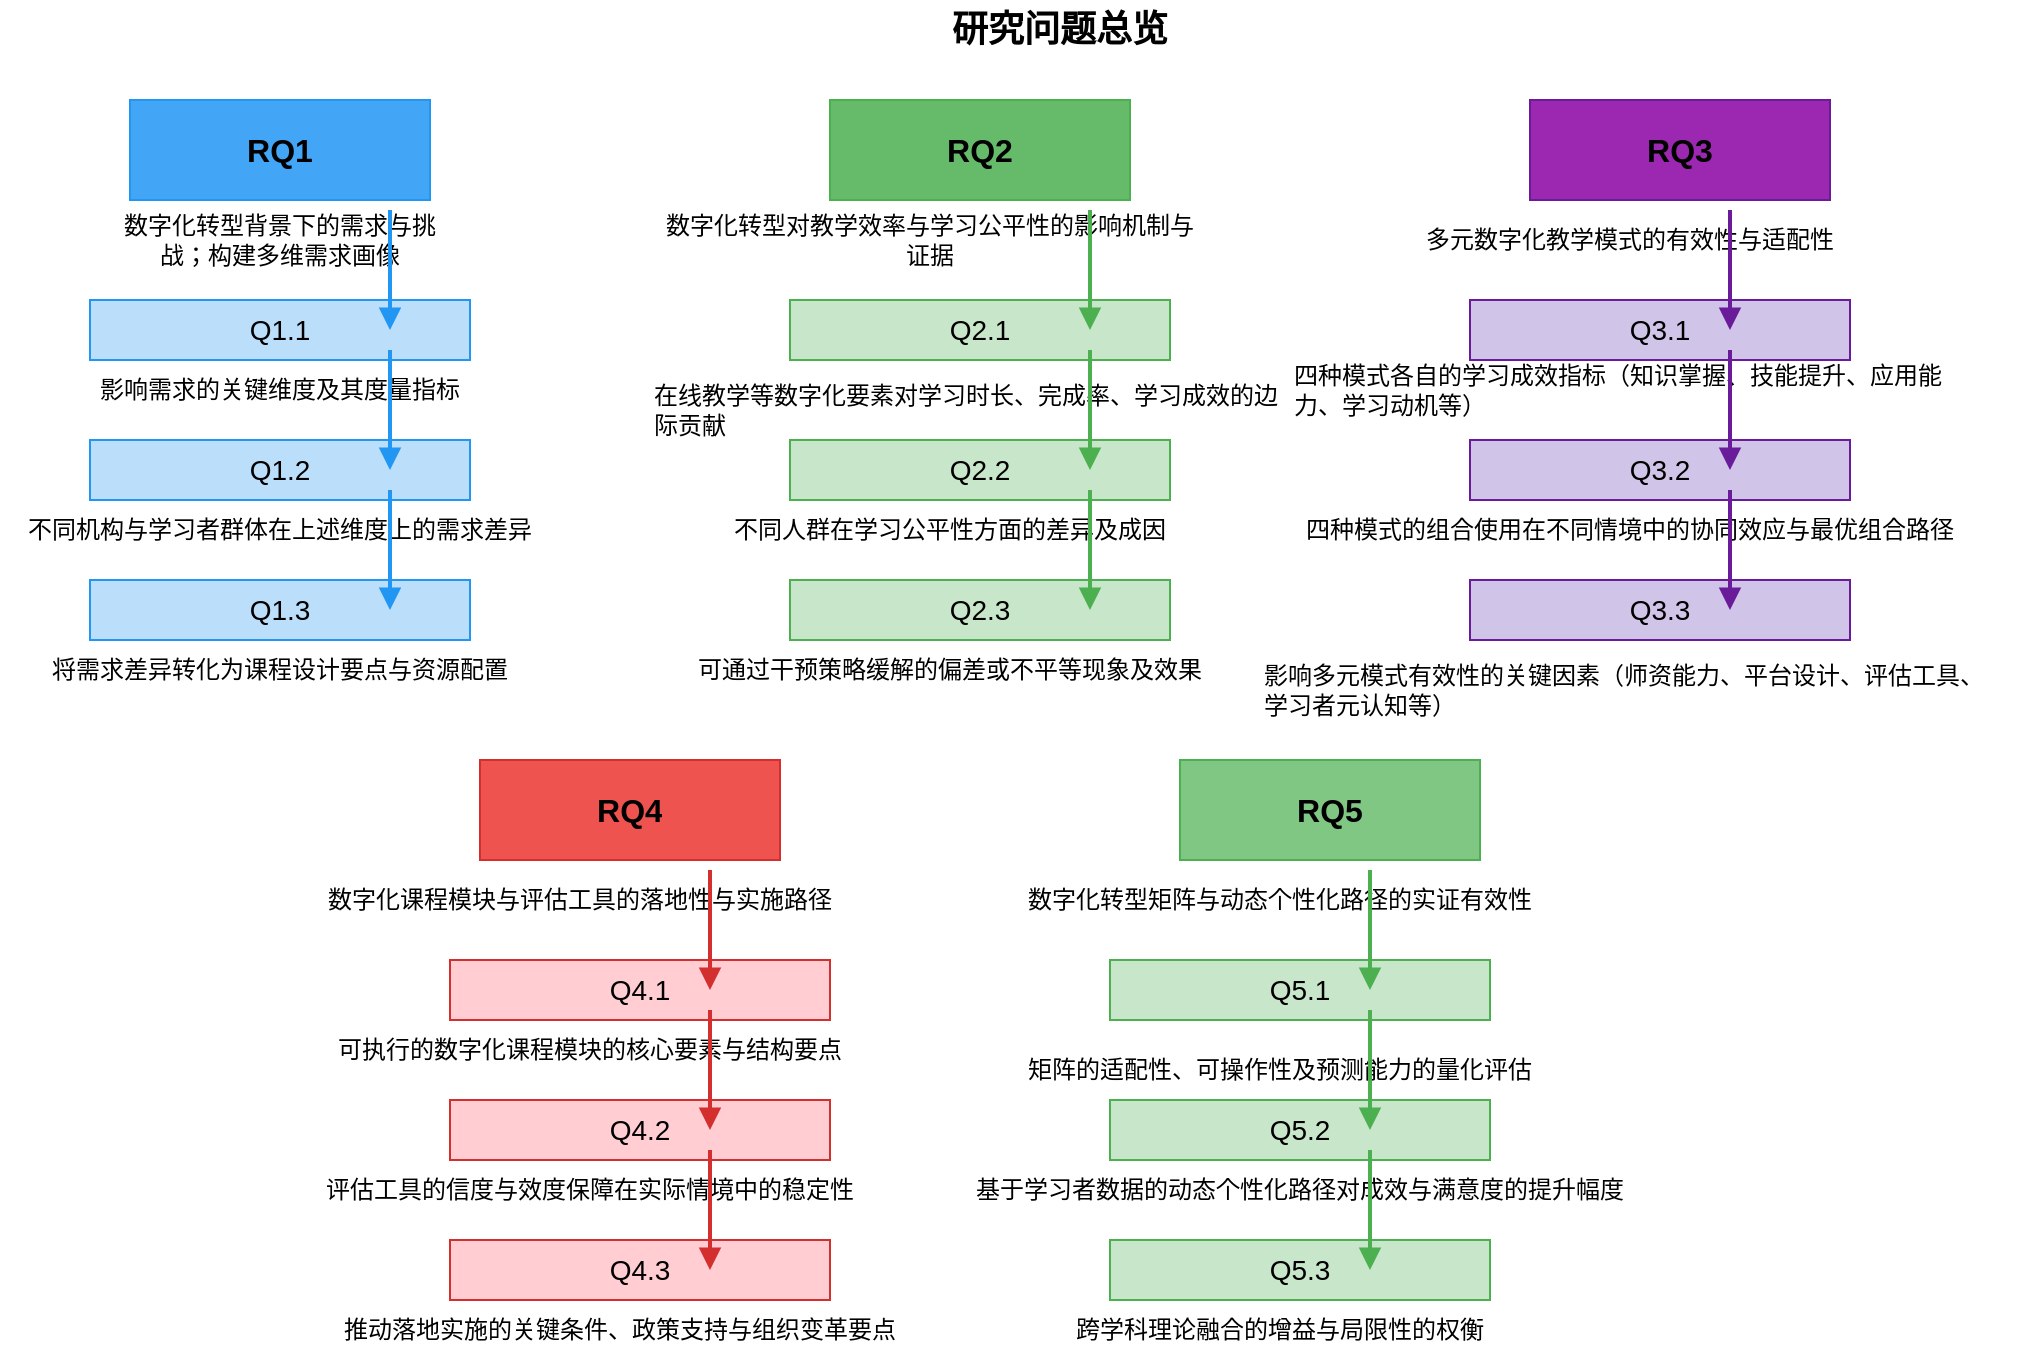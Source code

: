 <mxfile version="28.1.0">
  <diagram name="Page-1" id="diagram-1">
    <mxGraphModel dx="1420" dy="743" grid="1" gridSize="10" guides="1" tooltips="1" connect="1" arrows="1" fold="1" page="1" pageScale="1" pageWidth="1600" pageHeight="1000" background="#ffffff" math="0" shadow="0">
      <root>
        <mxCell id="0" />
        <mxCell id="1" parent="0" />
        <mxCell id="title" value="研究问题总览" style="text;html=1;strokeColor=none;fillColor=none;align=center;verticalAlign=middle;whiteSpace=wrap;rounded=0;fontSize=18;fontStyle=1;" parent="1" vertex="1">
          <mxGeometry x="435" y="40" width="230" height="30" as="geometry" />
        </mxCell>
        <mxCell id="rq1" value="RQ1" style="rounded=0;whiteSpace=wrap;overflow=hidden;html=1;fontWeight=bold;fontSize=16;fontStyle=1;fillColor=#42a5f5;strokeColor=#2196f3;" parent="1" vertex="1">
          <mxGeometry x="85" y="90" width="150" height="50" as="geometry" />
        </mxCell>
        <mxCell id="rq1-label" value="数字化转型背景下的需求与挑战；构建多维需求画像" style="text;html=1;strokeColor=none;fillColor=none;align=center;verticalAlign=middle;whiteSpace=wrap;rounded=0;fontSize=12;" parent="1" vertex="1">
          <mxGeometry x="80" y="140" width="160" height="40" as="geometry" />
        </mxCell>
        <mxCell id="q1.1" value="Q1.1" style="rounded=0;whiteSpace=wrap;overflow=hidden;html=1;fillColor=#bbdefb;strokeColor=#2196f3;fontSize=14;" parent="1" vertex="1">
          <mxGeometry x="65" y="190" width="190" height="30" as="geometry" />
        </mxCell>
        <mxCell id="q1.1-label" value="影响需求的关键维度及其度量指标" style="text;html=1;strokeColor=none;fillColor=none;align=center;verticalAlign=middle;whiteSpace=wrap;rounded=0;fontSize=12;" parent="1" vertex="1">
          <mxGeometry x="50" y="220" width="220" height="30" as="geometry" />
        </mxCell>
        <mxCell id="arrow-q1.1" value="" style="endArrow=block;html=1;rounded=0;strokeWidth=2;strokeColor=#2196f3;" parent="1" edge="1">
          <mxGeometry width="130" height="50" relative="1" as="geometry">
            <mxPoint x="215" y="145" as="sourcePoint" />
            <mxPoint x="215" y="205" as="targetPoint" />
          </mxGeometry>
        </mxCell>
        <mxCell id="q1.2" value="Q1.2" style="rounded=0;whiteSpace=wrap;overflow=hidden;html=1;fillColor=#bbdefb;strokeColor=#2196f3;fontSize=14;" parent="1" vertex="1">
          <mxGeometry x="65" y="260" width="190" height="30" as="geometry" />
        </mxCell>
        <mxCell id="q1.2-label" value="不同机构与学习者群体在上述维度上的需求差异" style="text;html=1;strokeColor=none;fillColor=none;align=center;verticalAlign=middle;whiteSpace=wrap;rounded=0;fontSize=12;" parent="1" vertex="1">
          <mxGeometry x="30" y="290" width="260" height="30" as="geometry" />
        </mxCell>
        <mxCell id="arrow-q1.2" value="" style="endArrow=block;html=1;rounded=0;strokeWidth=2;strokeColor=#2196f3;" parent="1" edge="1">
          <mxGeometry width="130" height="50" relative="1" as="geometry">
            <mxPoint x="215" y="215" as="sourcePoint" />
            <mxPoint x="215" y="275" as="targetPoint" />
          </mxGeometry>
        </mxCell>
        <mxCell id="q1.3" value="Q1.3" style="rounded=0;whiteSpace=wrap;overflow=hidden;html=1;fillColor=#bbdefb;strokeColor=#2196f3;fontSize=14;" parent="1" vertex="1">
          <mxGeometry x="65" y="330" width="190" height="30" as="geometry" />
        </mxCell>
        <mxCell id="q1.3-label" value="将需求差异转化为课程设计要点与资源配置" style="text;html=1;strokeColor=none;fillColor=none;align=center;verticalAlign=middle;whiteSpace=wrap;rounded=0;fontSize=12;" parent="1" vertex="1">
          <mxGeometry x="20" y="360" width="280" height="30" as="geometry" />
        </mxCell>
        <mxCell id="arrow-q1.3" value="" style="endArrow=block;html=1;rounded=0;strokeWidth=2;strokeColor=#2196f3;" parent="1" edge="1">
          <mxGeometry width="130" height="50" relative="1" as="geometry">
            <mxPoint x="215" y="285" as="sourcePoint" />
            <mxPoint x="215" y="345" as="targetPoint" />
          </mxGeometry>
        </mxCell>
        <mxCell id="rq2" value="RQ2" style="rounded=0;whiteSpace=wrap;overflow=hidden;html=1;fontWeight=bold;fontSize=16;fontStyle=1;fillColor=#66bb6a;strokeColor=#4caf50;" parent="1" vertex="1">
          <mxGeometry x="435" y="90" width="150" height="50" as="geometry" />
        </mxCell>
        <mxCell id="rq2-label" value="数字化转型对教学效率与学习公平性的影响机制与证据" style="text;html=1;strokeColor=none;fillColor=none;align=center;verticalAlign=middle;whiteSpace=wrap;rounded=0;fontSize=12;" parent="1" vertex="1">
          <mxGeometry x="350" y="140" width="270" height="40" as="geometry" />
        </mxCell>
        <mxCell id="q2.1" value="Q2.1" style="rounded=0;whiteSpace=wrap;overflow=hidden;html=1;fillColor=#c8e6c9;strokeColor=#4caf50;fontSize=14;" parent="1" vertex="1">
          <mxGeometry x="415" y="190" width="190" height="30" as="geometry" />
        </mxCell>
        <mxCell id="q2.1-label" value="在线教学等数字化要素对学习时长、完成率、学习成效的边际贡献" style="text;html=1;strokeColor=none;fillColor=none;align=left;verticalAlign=middle;whiteSpace=wrap;rounded=0;fontSize=12;" parent="1" vertex="1">
          <mxGeometry x="345" y="230" width="320" height="30" as="geometry" />
        </mxCell>
        <mxCell id="arrow-q2.1" value="" style="endArrow=block;html=1;rounded=0;strokeWidth=2;strokeColor=#4caf50;" parent="1" edge="1">
          <mxGeometry width="130" height="50" relative="1" as="geometry">
            <mxPoint x="565" y="145" as="sourcePoint" />
            <mxPoint x="565" y="205" as="targetPoint" />
          </mxGeometry>
        </mxCell>
        <mxCell id="q2.2" value="Q2.2" style="rounded=0;whiteSpace=wrap;overflow=hidden;html=1;fillColor=#c8e6c9;strokeColor=#4caf50;fontSize=14;" parent="1" vertex="1">
          <mxGeometry x="415" y="260" width="190" height="30" as="geometry" />
        </mxCell>
        <mxCell id="q2.2-label" value="不同人群在学习公平性方面的差异及成因" style="text;html=1;strokeColor=none;fillColor=none;align=center;verticalAlign=middle;whiteSpace=wrap;rounded=0;fontSize=12;" parent="1" vertex="1">
          <mxGeometry x="335" y="290" width="320" height="30" as="geometry" />
        </mxCell>
        <mxCell id="arrow-q2.2" value="" style="endArrow=block;html=1;rounded=0;strokeWidth=2;strokeColor=#4caf50;" parent="1" edge="1">
          <mxGeometry width="130" height="50" relative="1" as="geometry">
            <mxPoint x="565" y="215" as="sourcePoint" />
            <mxPoint x="565" y="275" as="targetPoint" />
          </mxGeometry>
        </mxCell>
        <mxCell id="q2.3" value="Q2.3" style="rounded=0;whiteSpace=wrap;overflow=hidden;html=1;fillColor=#c8e6c9;strokeColor=#4caf50;fontSize=14;" parent="1" vertex="1">
          <mxGeometry x="415" y="330" width="190" height="30" as="geometry" />
        </mxCell>
        <mxCell id="q2.3-label" value="可通过干预策略缓解的偏差或不平等现象及效果" style="text;html=1;strokeColor=none;fillColor=none;align=center;verticalAlign=middle;whiteSpace=wrap;rounded=0;fontSize=12;" parent="1" vertex="1">
          <mxGeometry x="315" y="360" width="360" height="30" as="geometry" />
        </mxCell>
        <mxCell id="arrow-q2.3" value="" style="endArrow=block;html=1;rounded=0;strokeWidth=2;strokeColor=#4caf50;" parent="1" edge="1">
          <mxGeometry width="130" height="50" relative="1" as="geometry">
            <mxPoint x="565" y="285" as="sourcePoint" />
            <mxPoint x="565" y="345" as="targetPoint" />
          </mxGeometry>
        </mxCell>
        <mxCell id="rq3" value="RQ3" style="rounded=0;whiteSpace=wrap;overflow=hidden;html=1;fontWeight=bold;fontSize=16;fontStyle=1;fillColor=#9c27b0;strokeColor=#6a1b9a;" parent="1" vertex="1">
          <mxGeometry x="785" y="90" width="150" height="50" as="geometry" />
        </mxCell>
        <mxCell id="rq3-label" value="多元数字化教学模式的有效性与适配性" style="text;html=1;strokeColor=none;fillColor=none;align=center;verticalAlign=middle;whiteSpace=wrap;rounded=0;fontSize=12;" parent="1" vertex="1">
          <mxGeometry x="700" y="140" width="270" height="40" as="geometry" />
        </mxCell>
        <mxCell id="q3.1" value="Q3.1" style="rounded=0;whiteSpace=wrap;overflow=hidden;html=1;fillColor=#d1c4e9;strokeColor=#6a1b9a;fontSize=14;" parent="1" vertex="1">
          <mxGeometry x="755" y="190" width="190" height="30" as="geometry" />
        </mxCell>
        <mxCell id="q3.1-label" value="四种模式各自的学习成效指标（知识掌握、技能提升、应用能力、学习动机等）" style="text;html=1;strokeColor=none;fillColor=none;align=left;verticalAlign=middle;whiteSpace=wrap;rounded=0;fontSize=12;" parent="1" vertex="1">
          <mxGeometry x="665" y="220" width="340" height="30" as="geometry" />
        </mxCell>
        <mxCell id="arrow-q3.1" value="" style="endArrow=block;html=1;rounded=0;strokeWidth=2;strokeColor=#6a1b9a;" parent="1" edge="1">
          <mxGeometry width="130" height="50" relative="1" as="geometry">
            <mxPoint x="885" y="145" as="sourcePoint" />
            <mxPoint x="885" y="205" as="targetPoint" />
          </mxGeometry>
        </mxCell>
        <mxCell id="q3.2" value="Q3.2" style="rounded=0;whiteSpace=wrap;overflow=hidden;html=1;fillColor=#d1c4e9;strokeColor=#6a1b9a;fontSize=14;" parent="1" vertex="1">
          <mxGeometry x="755" y="260" width="190" height="30" as="geometry" />
        </mxCell>
        <mxCell id="q3.2-label" value="四种模式的组合使用在不同情境中的协同效应与最优组合路径" style="text;html=1;strokeColor=none;fillColor=none;align=center;verticalAlign=middle;whiteSpace=wrap;rounded=0;fontSize=12;" parent="1" vertex="1">
          <mxGeometry x="645" y="290" width="380" height="30" as="geometry" />
        </mxCell>
        <mxCell id="arrow-q3.2" value="" style="endArrow=block;html=1;rounded=0;strokeWidth=2;strokeColor=#6a1b9a;" parent="1" edge="1">
          <mxGeometry width="130" height="50" relative="1" as="geometry">
            <mxPoint x="885" y="215" as="sourcePoint" />
            <mxPoint x="885" y="275" as="targetPoint" />
          </mxGeometry>
        </mxCell>
        <mxCell id="q3.3" value="Q3.3" style="rounded=0;whiteSpace=wrap;overflow=hidden;html=1;fillColor=#d1c4e9;strokeColor=#6a1b9a;fontSize=14;" parent="1" vertex="1">
          <mxGeometry x="755" y="330" width="190" height="30" as="geometry" />
        </mxCell>
        <mxCell id="q3.3-label" value="影响多元模式有效性的关键因素（师资能力、平台设计、评估工具、&lt;div&gt;学习者元认知等）&lt;/div&gt;" style="text;html=1;strokeColor=none;fillColor=none;align=left;verticalAlign=middle;whiteSpace=wrap;rounded=0;fontSize=12;" parent="1" vertex="1">
          <mxGeometry x="650" y="370" width="390" height="30" as="geometry" />
        </mxCell>
        <mxCell id="arrow-q3.3" value="" style="endArrow=block;html=1;rounded=0;strokeWidth=2;strokeColor=#6a1b9a;" parent="1" edge="1">
          <mxGeometry width="130" height="50" relative="1" as="geometry">
            <mxPoint x="885" y="285" as="sourcePoint" />
            <mxPoint x="885" y="345" as="targetPoint" />
          </mxGeometry>
        </mxCell>
        <mxCell id="rq4" value="RQ4" style="rounded=0;whiteSpace=wrap;overflow=hidden;html=1;fontWeight=bold;fontSize=16;fontStyle=1;fillColor=#ef5350;strokeColor=#d32f2f;" parent="1" vertex="1">
          <mxGeometry x="260" y="420" width="150" height="50" as="geometry" />
        </mxCell>
        <mxCell id="rq4-label" value="数字化课程模块与评估工具的落地性与实施路径" style="text;html=1;strokeColor=none;fillColor=none;align=center;verticalAlign=middle;whiteSpace=wrap;rounded=0;fontSize=12;" parent="1" vertex="1">
          <mxGeometry x="150" y="470" width="320" height="40" as="geometry" />
        </mxCell>
        <mxCell id="q4.1" value="Q4.1" style="rounded=0;whiteSpace=wrap;overflow=hidden;html=1;fillColor=#ffcdd2;strokeColor=#d32f2f;fontSize=14;" parent="1" vertex="1">
          <mxGeometry x="245" y="520" width="190" height="30" as="geometry" />
        </mxCell>
        <mxCell id="q4.1-label" value="可执行的数字化课程模块的核心要素与结构要点" style="text;html=1;strokeColor=none;fillColor=none;align=center;verticalAlign=middle;whiteSpace=wrap;rounded=0;fontSize=12;" parent="1" vertex="1">
          <mxGeometry x="135" y="550" width="360" height="30" as="geometry" />
        </mxCell>
        <mxCell id="arrow-q4.1" value="" style="endArrow=block;html=1;rounded=0;strokeWidth=2;strokeColor=#d32f2f;" parent="1" edge="1">
          <mxGeometry width="130" height="50" relative="1" as="geometry">
            <mxPoint x="375" y="475" as="sourcePoint" />
            <mxPoint x="375" y="535" as="targetPoint" />
          </mxGeometry>
        </mxCell>
        <mxCell id="q4.2" value="Q4.2" style="rounded=0;whiteSpace=wrap;overflow=hidden;html=1;fillColor=#ffcdd2;strokeColor=#d32f2f;fontSize=14;" parent="1" vertex="1">
          <mxGeometry x="245" y="590" width="190" height="30" as="geometry" />
        </mxCell>
        <mxCell id="q4.2-label" value="评估工具的信度与效度保障在实际情境中的稳定性" style="text;html=1;strokeColor=none;fillColor=none;align=center;verticalAlign=middle;whiteSpace=wrap;rounded=0;fontSize=12;" parent="1" vertex="1">
          <mxGeometry x="110" y="620" width="410" height="30" as="geometry" />
        </mxCell>
        <mxCell id="arrow-q4.2" value="" style="endArrow=block;html=1;rounded=0;strokeWidth=2;strokeColor=#d32f2f;" parent="1" edge="1">
          <mxGeometry width="130" height="50" relative="1" as="geometry">
            <mxPoint x="375" y="545" as="sourcePoint" />
            <mxPoint x="375" y="605" as="targetPoint" />
          </mxGeometry>
        </mxCell>
        <mxCell id="q4.3" value="Q4.3" style="rounded=0;whiteSpace=wrap;overflow=hidden;html=1;fillColor=#ffcdd2;strokeColor=#d32f2f;fontSize=14;" parent="1" vertex="1">
          <mxGeometry x="245" y="660" width="190" height="30" as="geometry" />
        </mxCell>
        <mxCell id="q4.3-label" value="推动落地实施的关键条件、政策支持与组织变革要点" style="text;html=1;strokeColor=none;fillColor=none;align=center;verticalAlign=middle;whiteSpace=wrap;rounded=0;fontSize=12;" parent="1" vertex="1">
          <mxGeometry x="120" y="690" width="420" height="30" as="geometry" />
        </mxCell>
        <mxCell id="arrow-q4.3" value="" style="endArrow=block;html=1;rounded=0;strokeWidth=2;strokeColor=#d32f2f;" parent="1" edge="1">
          <mxGeometry width="130" height="50" relative="1" as="geometry">
            <mxPoint x="375" y="615" as="sourcePoint" />
            <mxPoint x="375" y="675" as="targetPoint" />
          </mxGeometry>
        </mxCell>
        <mxCell id="rq5" value="RQ5" style="rounded=0;whiteSpace=wrap;overflow=hidden;html=1;fontWeight=bold;fontSize=16;fontStyle=1;fillColor=#81c784;strokeColor=#4caf50;" parent="1" vertex="1">
          <mxGeometry x="610" y="420" width="150" height="50" as="geometry" />
        </mxCell>
        <mxCell id="rq5-label" value="数字化转型矩阵与动态个性化路径的实证有效性" style="text;html=1;strokeColor=none;fillColor=none;align=center;verticalAlign=middle;whiteSpace=wrap;rounded=0;fontSize=12;" parent="1" vertex="1">
          <mxGeometry x="500" y="470" width="320" height="40" as="geometry" />
        </mxCell>
        <mxCell id="q5.1" value="Q5.1" style="rounded=0;whiteSpace=wrap;overflow=hidden;html=1;fillColor=#c8e6c9;strokeColor=#4caf50;fontSize=14;" parent="1" vertex="1">
          <mxGeometry x="575" y="520" width="190" height="30" as="geometry" />
        </mxCell>
        <mxCell id="q5.1-label" value="矩阵的适配性、可操作性及预测能力的量化评估" style="text;html=1;strokeColor=none;fillColor=none;align=center;verticalAlign=middle;whiteSpace=wrap;rounded=0;fontSize=12;" parent="1" vertex="1">
          <mxGeometry x="480" y="560" width="360" height="30" as="geometry" />
        </mxCell>
        <mxCell id="arrow-q5.1" value="" style="endArrow=block;html=1;rounded=0;strokeWidth=2;strokeColor=#4caf50;" parent="1" edge="1">
          <mxGeometry width="130" height="50" relative="1" as="geometry">
            <mxPoint x="705" y="475" as="sourcePoint" />
            <mxPoint x="705" y="535" as="targetPoint" />
          </mxGeometry>
        </mxCell>
        <mxCell id="q5.2" value="Q5.2" style="rounded=0;whiteSpace=wrap;overflow=hidden;html=1;fillColor=#c8e6c9;strokeColor=#4caf50;fontSize=14;" parent="1" vertex="1">
          <mxGeometry x="575" y="590" width="190" height="30" as="geometry" />
        </mxCell>
        <mxCell id="q5.2-label" value="基于学习者数据的动态个性化路径对成效与满意度的提升幅度" style="text;html=1;strokeColor=none;fillColor=none;align=center;verticalAlign=middle;whiteSpace=wrap;rounded=0;fontSize=12;" parent="1" vertex="1">
          <mxGeometry x="465" y="620" width="410" height="30" as="geometry" />
        </mxCell>
        <mxCell id="arrow-q5.2" value="" style="endArrow=block;html=1;rounded=0;strokeWidth=2;strokeColor=#4caf50;" parent="1" edge="1">
          <mxGeometry width="130" height="50" relative="1" as="geometry">
            <mxPoint x="705" y="545" as="sourcePoint" />
            <mxPoint x="705" y="605" as="targetPoint" />
          </mxGeometry>
        </mxCell>
        <mxCell id="q5.3" value="Q5.3" style="rounded=0;whiteSpace=wrap;overflow=hidden;html=1;fillColor=#c8e6c9;strokeColor=#4caf50;fontSize=14;" parent="1" vertex="1">
          <mxGeometry x="575" y="660" width="190" height="30" as="geometry" />
        </mxCell>
        <mxCell id="q5.3-label" value="跨学科理论融合的增益与局限性的权衡" style="text;html=1;strokeColor=none;fillColor=none;align=center;verticalAlign=middle;whiteSpace=wrap;rounded=0;fontSize=12;" parent="1" vertex="1">
          <mxGeometry x="460" y="690" width="400" height="30" as="geometry" />
        </mxCell>
        <mxCell id="arrow-q5.3" value="" style="endArrow=block;html=1;rounded=0;strokeWidth=2;strokeColor=#4caf50;" parent="1" edge="1">
          <mxGeometry width="130" height="50" relative="1" as="geometry">
            <mxPoint x="705" y="615" as="sourcePoint" />
            <mxPoint x="705" y="675" as="targetPoint" />
          </mxGeometry>
        </mxCell>
      </root>
    </mxGraphModel>
  </diagram>
</mxfile>
